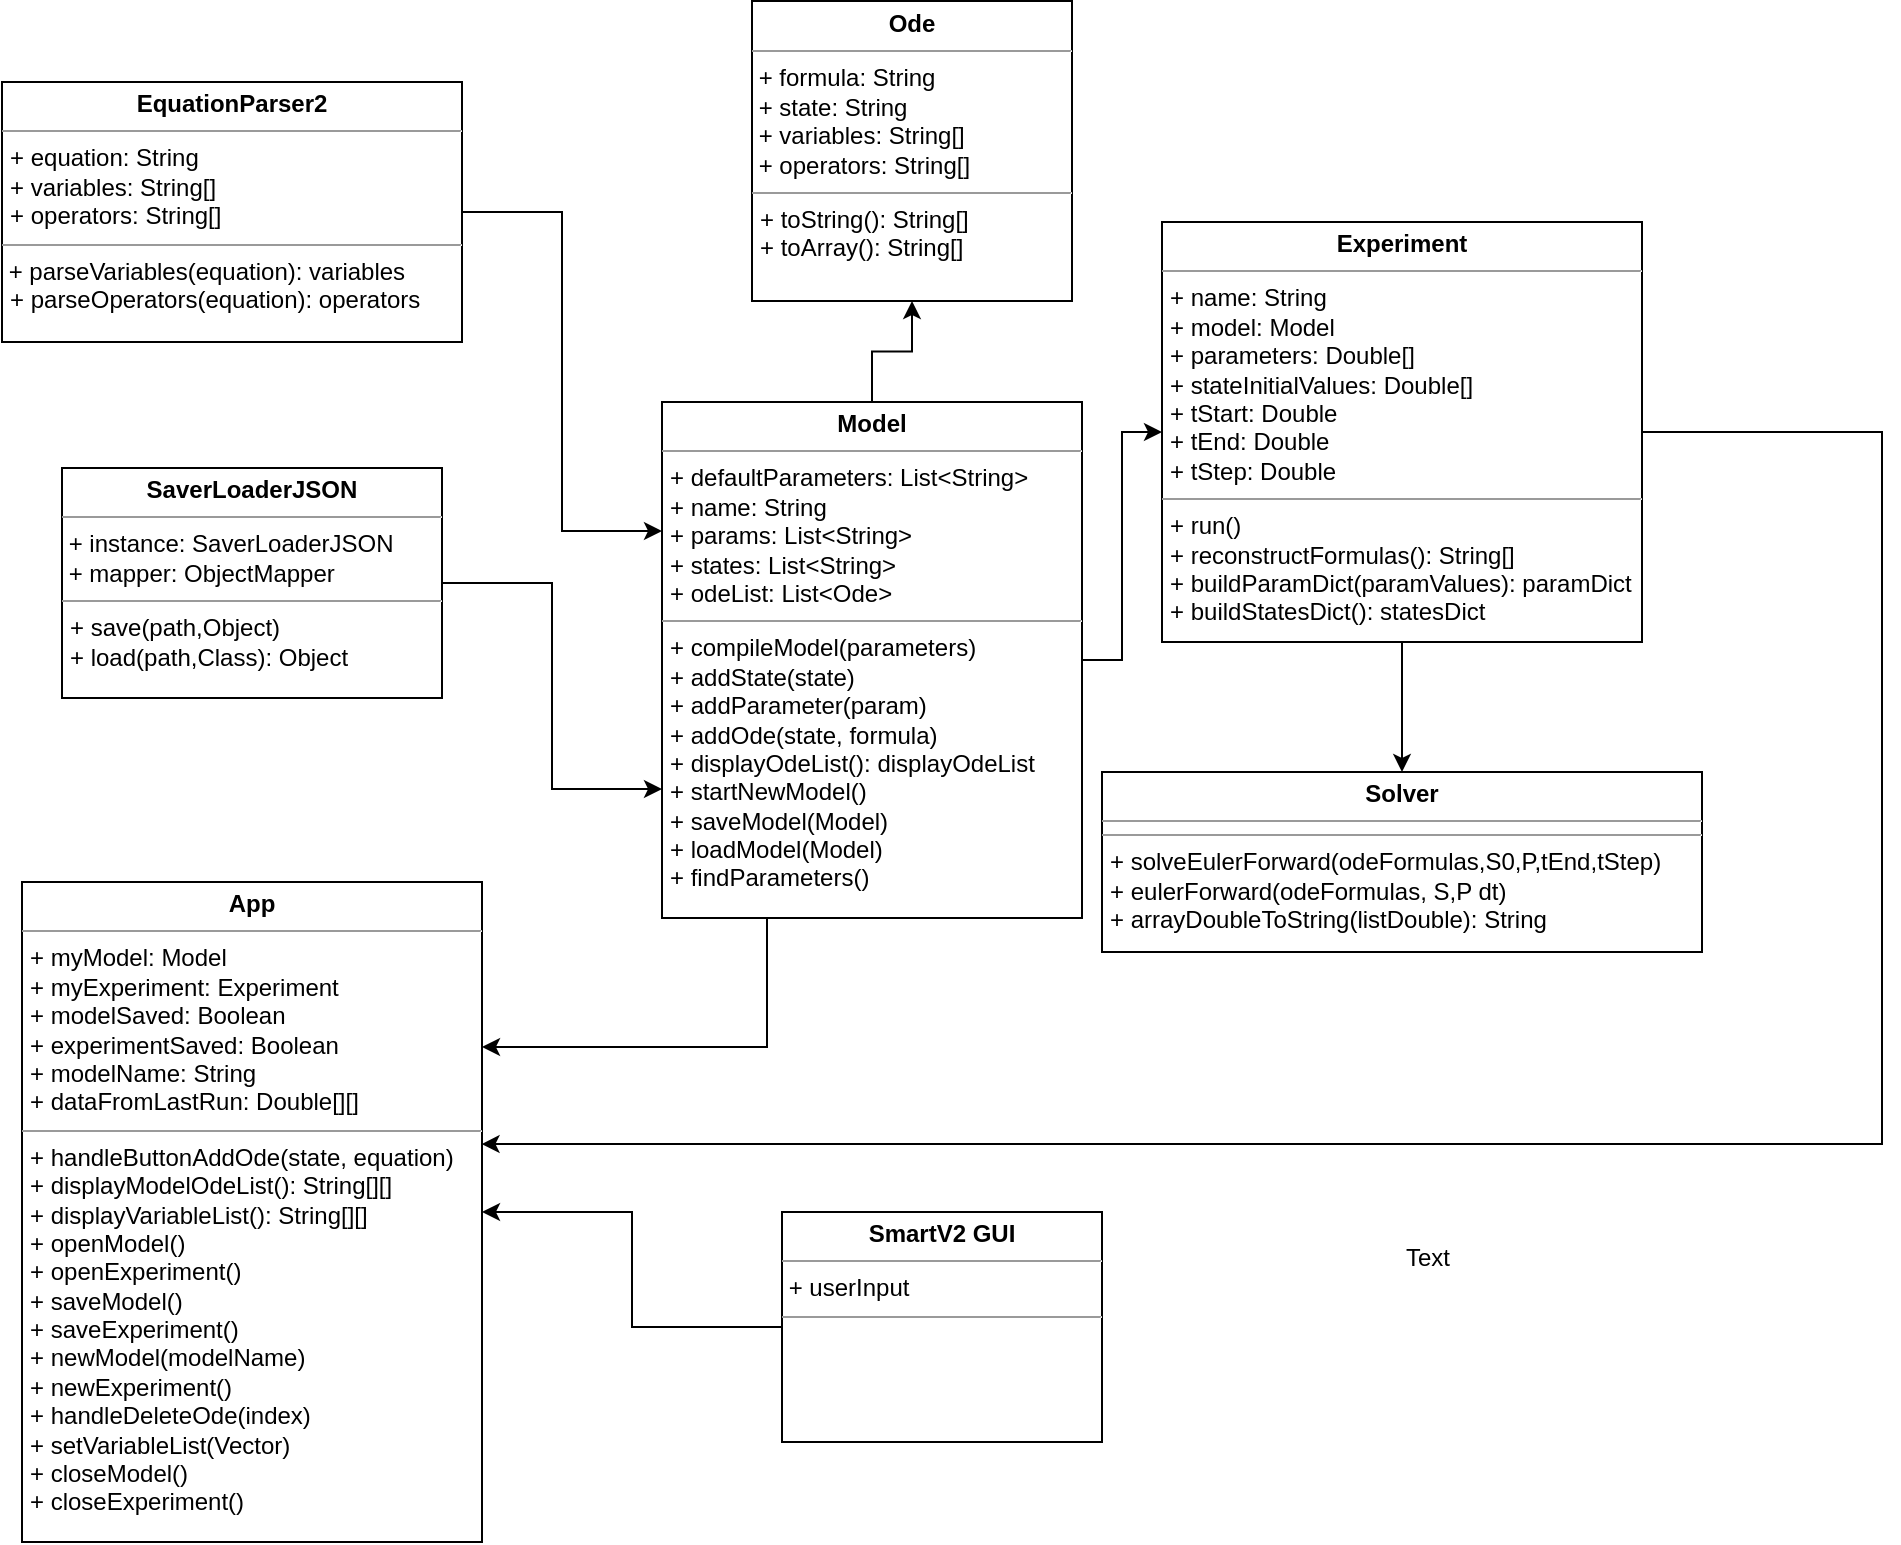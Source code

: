 <mxfile version="10.6.3" type="device"><diagram id="VolU66PEwVLs_OoZyucw" name="Page-1"><mxGraphModel dx="1443" dy="776" grid="1" gridSize="10" guides="1" tooltips="1" connect="1" arrows="1" fold="1" page="1" pageScale="1" pageWidth="850" pageHeight="1100" math="0" shadow="0"><root><mxCell id="0"/><mxCell id="1" parent="0"/><mxCell id="UFyt42PWBdGbFKKvIOAs-10" style="edgeStyle=orthogonalEdgeStyle;rounded=0;orthogonalLoop=1;jettySize=auto;html=1;exitX=1;exitY=0.5;exitDx=0;exitDy=0;entryX=0;entryY=0.25;entryDx=0;entryDy=0;" edge="1" parent="1" source="WSpj7hvJx2e-L3w9OKv6-1" target="WSpj7hvJx2e-L3w9OKv6-7"><mxGeometry relative="1" as="geometry"/></mxCell><mxCell id="WSpj7hvJx2e-L3w9OKv6-1" value="&lt;p style=&quot;margin: 0px ; margin-top: 4px ; text-align: center&quot;&gt;&lt;b&gt;EquationParser2&lt;br&gt;&lt;/b&gt;&lt;/p&gt;&lt;hr size=&quot;1&quot;&gt;&lt;p style=&quot;margin: 0px ; margin-left: 4px&quot;&gt;+ equation: String&lt;/p&gt;&lt;p style=&quot;margin: 0px ; margin-left: 4px&quot;&gt;+ variables: String[]&lt;/p&gt;&lt;p style=&quot;margin: 0px ; margin-left: 4px&quot;&gt;+ operators: String[]&lt;br&gt;&lt;/p&gt;&lt;hr size=&quot;1&quot;&gt;&lt;div&gt;&amp;nbsp;+ parseVariables(equation): variables&lt;/div&gt;&lt;p style=&quot;margin: 0px ; margin-left: 4px&quot;&gt;+ parseOperators(equation): operators&lt;/p&gt;&lt;p style=&quot;margin: 0px ; margin-left: 4px&quot;&gt;&lt;br&gt;&lt;/p&gt;&lt;p style=&quot;margin: 0px ; margin-left: 4px&quot;&gt;&lt;br&gt;&lt;/p&gt;" style="verticalAlign=top;align=left;overflow=fill;fontSize=12;fontFamily=Helvetica;html=1;" parent="1" vertex="1"><mxGeometry x="70" y="40" width="230" height="130" as="geometry"/></mxCell><mxCell id="UFyt42PWBdGbFKKvIOAs-7" style="edgeStyle=orthogonalEdgeStyle;rounded=0;orthogonalLoop=1;jettySize=auto;html=1;" edge="1" parent="1" source="WSpj7hvJx2e-L3w9OKv6-7" target="ZPduI8zJP6J9p0h9z7eY-3"><mxGeometry relative="1" as="geometry"/></mxCell><mxCell id="UFyt42PWBdGbFKKvIOAs-9" value="" style="edgeStyle=orthogonalEdgeStyle;rounded=0;orthogonalLoop=1;jettySize=auto;html=1;" edge="1" parent="1" source="WSpj7hvJx2e-L3w9OKv6-7" target="WSpj7hvJx2e-L3w9OKv6-20"><mxGeometry relative="1" as="geometry"/></mxCell><mxCell id="UFyt42PWBdGbFKKvIOAs-13" style="edgeStyle=orthogonalEdgeStyle;rounded=0;orthogonalLoop=1;jettySize=auto;html=1;exitX=0.25;exitY=1;exitDx=0;exitDy=0;entryX=1;entryY=0.25;entryDx=0;entryDy=0;" edge="1" parent="1" source="WSpj7hvJx2e-L3w9OKv6-7" target="ZPduI8zJP6J9p0h9z7eY-4"><mxGeometry relative="1" as="geometry"/></mxCell><mxCell id="WSpj7hvJx2e-L3w9OKv6-7" value="&lt;p style=&quot;margin: 0px ; margin-top: 4px ; text-align: center&quot;&gt;&lt;b&gt;Model&lt;/b&gt;&lt;/p&gt;&lt;hr size=&quot;1&quot;&gt;&lt;p style=&quot;margin: 0px ; margin-left: 4px&quot;&gt;+ defaultParameters: List&amp;lt;String&amp;gt;&lt;/p&gt;&lt;p style=&quot;margin: 0px ; margin-left: 4px&quot;&gt;+ name: String&lt;/p&gt;&lt;p style=&quot;margin: 0px ; margin-left: 4px&quot;&gt;+ params: List&amp;lt;String&amp;gt;&lt;/p&gt;&lt;p style=&quot;margin: 0px ; margin-left: 4px&quot;&gt;+ states: List&amp;lt;String&amp;gt;&lt;br&gt;&lt;/p&gt;&lt;p style=&quot;margin: 0px ; margin-left: 4px&quot;&gt;+ odeList: List&amp;lt;Ode&amp;gt;&lt;br&gt;&lt;/p&gt;&lt;hr size=&quot;1&quot;&gt;&lt;p style=&quot;margin: 0px ; margin-left: 4px&quot;&gt;+ compileModel(parameters)&lt;/p&gt;&lt;p style=&quot;margin: 0px ; margin-left: 4px&quot;&gt;+ addState(state)&lt;/p&gt;&lt;p style=&quot;margin: 0px ; margin-left: 4px&quot;&gt;+ addParameter(param)&lt;br&gt;&lt;/p&gt;&lt;p style=&quot;margin: 0px ; margin-left: 4px&quot;&gt;+ addOde(state, formula)&lt;br&gt;&lt;/p&gt;&lt;p style=&quot;margin: 0px ; margin-left: 4px&quot;&gt;+ displayOdeList(): displayOdeList&lt;br&gt;&lt;/p&gt;&lt;p style=&quot;margin: 0px ; margin-left: 4px&quot;&gt;+ startNewModel()&lt;br&gt;&lt;/p&gt;&lt;p style=&quot;margin: 0px ; margin-left: 4px&quot;&gt;+ saveModel(Model)&lt;/p&gt;&lt;p style=&quot;margin: 0px ; margin-left: 4px&quot;&gt;+ loadModel(Model)&lt;/p&gt;&lt;p style=&quot;margin: 0px ; margin-left: 4px&quot;&gt;+ findParameters()&lt;br&gt;&lt;/p&gt;" style="verticalAlign=top;align=left;overflow=fill;fontSize=12;fontFamily=Helvetica;html=1;" parent="1" vertex="1"><mxGeometry x="400" y="200" width="210" height="258" as="geometry"/></mxCell><mxCell id="UFyt42PWBdGbFKKvIOAs-8" value="" style="edgeStyle=orthogonalEdgeStyle;rounded=0;orthogonalLoop=1;jettySize=auto;html=1;" edge="1" parent="1" source="WSpj7hvJx2e-L3w9OKv6-20" target="UFyt42PWBdGbFKKvIOAs-1"><mxGeometry relative="1" as="geometry"/></mxCell><mxCell id="UFyt42PWBdGbFKKvIOAs-12" style="edgeStyle=orthogonalEdgeStyle;rounded=0;orthogonalLoop=1;jettySize=auto;html=1;entryX=0.999;entryY=0.397;entryDx=0;entryDy=0;entryPerimeter=0;" edge="1" parent="1" source="WSpj7hvJx2e-L3w9OKv6-20" target="ZPduI8zJP6J9p0h9z7eY-4"><mxGeometry relative="1" as="geometry"><Array as="points"><mxPoint x="1010" y="215"/><mxPoint x="1010" y="571"/></Array></mxGeometry></mxCell><mxCell id="WSpj7hvJx2e-L3w9OKv6-20" value="&lt;p style=&quot;margin: 0px ; margin-top: 4px ; text-align: center&quot;&gt;&lt;b&gt;Experiment&lt;/b&gt;&lt;/p&gt;&lt;hr size=&quot;1&quot;&gt;&lt;p style=&quot;margin: 0px ; margin-left: 4px&quot;&gt;+ name: String&lt;br&gt;&lt;/p&gt;&lt;p style=&quot;margin: 0px ; margin-left: 4px&quot;&gt;+ model: Model&lt;br&gt;&lt;/p&gt;&lt;p style=&quot;margin: 0px ; margin-left: 4px&quot;&gt;+ parameters: Double[]&lt;/p&gt;&lt;p style=&quot;margin: 0px ; margin-left: 4px&quot;&gt;+ stateInitialValues: Double[]&lt;/p&gt;&lt;p style=&quot;margin: 0px ; margin-left: 4px&quot;&gt;+ tStart: Double&lt;/p&gt;&lt;p style=&quot;margin: 0px ; margin-left: 4px&quot;&gt;+ tEnd: Double&lt;/p&gt;&lt;p style=&quot;margin: 0px ; margin-left: 4px&quot;&gt;+ tStep: Double&lt;br&gt;&lt;/p&gt;&lt;hr size=&quot;1&quot;&gt;&lt;p style=&quot;margin: 0px ; margin-left: 4px&quot;&gt;+ run()&lt;/p&gt;&lt;p style=&quot;margin: 0px ; margin-left: 4px&quot;&gt;+ reconstructFormulas(): String[]&lt;br&gt;&lt;/p&gt;&lt;p style=&quot;margin: 0px ; margin-left: 4px&quot;&gt;+ buildParamDict(paramValues): paramDict&lt;/p&gt;&lt;p style=&quot;margin: 0px ; margin-left: 4px&quot;&gt;+ buildStatesDict(): statesDict&lt;br&gt;&lt;/p&gt;&lt;p style=&quot;margin: 0px ; margin-left: 4px&quot;&gt;&lt;br&gt;&lt;/p&gt;" style="verticalAlign=top;align=left;overflow=fill;fontSize=12;fontFamily=Helvetica;html=1;" parent="1" vertex="1"><mxGeometry x="650" y="110" width="240" height="210" as="geometry"/></mxCell><mxCell id="UFyt42PWBdGbFKKvIOAs-5" style="edgeStyle=orthogonalEdgeStyle;rounded=0;orthogonalLoop=1;jettySize=auto;html=1;entryX=0;entryY=0.75;entryDx=0;entryDy=0;" edge="1" parent="1" source="ZPduI8zJP6J9p0h9z7eY-1" target="WSpj7hvJx2e-L3w9OKv6-7"><mxGeometry relative="1" as="geometry"/></mxCell><mxCell id="ZPduI8zJP6J9p0h9z7eY-1" value="&lt;p style=&quot;margin: 0px ; margin-top: 4px ; text-align: center&quot;&gt;&lt;b&gt;SaverLoaderJSON&lt;/b&gt;&lt;/p&gt;&lt;hr size=&quot;1&quot;&gt;&lt;div&gt;&amp;nbsp;+ instance: SaverLoaderJSON&lt;/div&gt;&lt;div&gt;&amp;nbsp;+ mapper: ObjectMapper&lt;br&gt;&lt;/div&gt;&lt;hr size=&quot;1&quot;&gt;&lt;p style=&quot;margin: 0px ; margin-left: 4px&quot;&gt;+ save(path,Object)&lt;br&gt;&lt;/p&gt;&lt;p style=&quot;margin: 0px ; margin-left: 4px&quot;&gt;+ load(path,Class): Object&lt;br&gt;&lt;/p&gt;" style="verticalAlign=top;align=left;overflow=fill;fontSize=12;fontFamily=Helvetica;html=1;" parent="1" vertex="1"><mxGeometry x="100" y="233" width="190" height="115" as="geometry"/></mxCell><mxCell id="ZPduI8zJP6J9p0h9z7eY-3" value="&lt;p style=&quot;margin: 0px ; margin-top: 4px ; text-align: center&quot;&gt;&lt;b&gt;Ode&lt;/b&gt;&lt;/p&gt;&lt;hr size=&quot;1&quot;&gt;&lt;div&gt;&amp;nbsp;+ formula: String&lt;br&gt;&lt;/div&gt;&lt;div&gt;&amp;nbsp;+ state: String&lt;br&gt;&lt;/div&gt;&lt;div&gt;&amp;nbsp;+ variables: String[]&lt;br&gt;&lt;/div&gt;&lt;div&gt;&amp;nbsp;+ operators: String[]&lt;br&gt;&lt;/div&gt;&lt;hr size=&quot;1&quot;&gt;&lt;p style=&quot;margin: 0px ; margin-left: 4px&quot;&gt;+ toString(): String[]&lt;br&gt;&lt;/p&gt;&lt;p style=&quot;margin: 0px ; margin-left: 4px&quot;&gt;+ toArray(): String[]&lt;br&gt;&lt;/p&gt;" style="verticalAlign=top;align=left;overflow=fill;fontSize=12;fontFamily=Helvetica;html=1;" parent="1" vertex="1"><mxGeometry x="445" y="-0.5" width="160" height="150" as="geometry"/></mxCell><mxCell id="ZPduI8zJP6J9p0h9z7eY-4" value="&lt;p style=&quot;margin: 0px ; margin-top: 4px ; text-align: center&quot;&gt;&lt;b&gt;App&lt;/b&gt;&lt;br&gt;&lt;/p&gt;&lt;hr size=&quot;1&quot;&gt;&lt;p style=&quot;margin: 0px ; margin-left: 4px&quot;&gt;+ myModel: Model&lt;br&gt;&lt;/p&gt;&lt;p style=&quot;margin: 0px ; margin-left: 4px&quot;&gt;+ myExperiment: Experiment&lt;/p&gt;&lt;p style=&quot;margin: 0px ; margin-left: 4px&quot;&gt;+ modelSaved: Boolean&lt;/p&gt;&lt;p style=&quot;margin: 0px ; margin-left: 4px&quot;&gt;+ experimentSaved: Boolean&lt;/p&gt;&lt;p style=&quot;margin: 0px ; margin-left: 4px&quot;&gt;+ modelName: String&lt;/p&gt;&lt;p style=&quot;margin: 0px ; margin-left: 4px&quot;&gt;+ dataFromLastRun: Double[][]&lt;/p&gt;&lt;hr size=&quot;1&quot;&gt;&lt;p style=&quot;margin: 0px ; margin-left: 4px&quot;&gt;+ handleButtonAddOde(state, equation)&lt;/p&gt;&lt;p style=&quot;margin: 0px ; margin-left: 4px&quot;&gt;+ displayModelOdeList(): String[][]&lt;br&gt;&lt;/p&gt;&lt;p style=&quot;margin: 0px ; margin-left: 4px&quot;&gt;+ displayVariableList(): String[][]&lt;/p&gt;&lt;p style=&quot;margin: 0px ; margin-left: 4px&quot;&gt;+ openModel()&lt;br&gt;&lt;/p&gt;&lt;p style=&quot;margin: 0px ; margin-left: 4px&quot;&gt;+ openExperiment()&lt;/p&gt;&lt;p style=&quot;margin: 0px ; margin-left: 4px&quot;&gt;+ saveModel()&lt;/p&gt;&lt;p style=&quot;margin: 0px ; margin-left: 4px&quot;&gt;+ saveExperiment()&lt;/p&gt;&lt;p style=&quot;margin: 0px ; margin-left: 4px&quot;&gt;+ newModel(modelName)&lt;/p&gt;&lt;p style=&quot;margin: 0px ; margin-left: 4px&quot;&gt;+ newExperiment()&lt;/p&gt;&lt;p style=&quot;margin: 0px ; margin-left: 4px&quot;&gt;+ handleDeleteOde(index)&lt;/p&gt;&lt;p style=&quot;margin: 0px ; margin-left: 4px&quot;&gt;+ setVariableList(Vector)&lt;/p&gt;&lt;p style=&quot;margin: 0px ; margin-left: 4px&quot;&gt;+ closeModel()&lt;/p&gt;&lt;p style=&quot;margin: 0px ; margin-left: 4px&quot;&gt;+ closeExperiment()&lt;br&gt;&lt;/p&gt;&lt;p style=&quot;margin: 0px ; margin-left: 4px&quot;&gt;&lt;br&gt;&lt;/p&gt;" style="verticalAlign=top;align=left;overflow=fill;fontSize=12;fontFamily=Helvetica;html=1;" parent="1" vertex="1"><mxGeometry x="80" y="440" width="230" height="330" as="geometry"/></mxCell><mxCell id="UFyt42PWBdGbFKKvIOAs-1" value="&lt;p style=&quot;margin: 0px ; margin-top: 4px ; text-align: center&quot;&gt;&lt;b&gt;Solver&lt;/b&gt;&lt;/p&gt;&lt;hr size=&quot;1&quot;&gt;&lt;hr size=&quot;1&quot;&gt;&lt;p style=&quot;margin: 0px ; margin-left: 4px&quot;&gt;+ solveEulerForward(odeFormulas,S0,P,tEnd,tStep)&lt;/p&gt;&lt;p style=&quot;margin: 0px ; margin-left: 4px&quot;&gt;+ eulerForward(odeFormulas, S,P dt)&lt;/p&gt;&lt;p style=&quot;margin: 0px ; margin-left: 4px&quot;&gt;+ arrayDoubleToString(listDouble): String&lt;br&gt;&lt;/p&gt;&lt;p style=&quot;margin: 0px ; margin-left: 4px&quot;&gt;&lt;br&gt;&lt;/p&gt;" style="verticalAlign=top;align=left;overflow=fill;fontSize=12;fontFamily=Helvetica;html=1;" vertex="1" parent="1"><mxGeometry x="620" y="385" width="300" height="90" as="geometry"/></mxCell><mxCell id="UFyt42PWBdGbFKKvIOAs-3" style="edgeStyle=orthogonalEdgeStyle;rounded=0;orthogonalLoop=1;jettySize=auto;html=1;" edge="1" parent="1" source="UFyt42PWBdGbFKKvIOAs-2" target="ZPduI8zJP6J9p0h9z7eY-4"><mxGeometry relative="1" as="geometry"/></mxCell><mxCell id="UFyt42PWBdGbFKKvIOAs-2" value="&lt;p style=&quot;margin: 0px ; margin-top: 4px ; text-align: center&quot;&gt;&lt;b&gt;SmartV2 GUI&lt;br&gt;&lt;/b&gt;&lt;/p&gt;&lt;hr size=&quot;1&quot;&gt;&amp;nbsp;+ userInput&lt;br&gt;&lt;hr size=&quot;1&quot;&gt;" style="verticalAlign=top;align=left;overflow=fill;fontSize=12;fontFamily=Helvetica;html=1;" vertex="1" parent="1"><mxGeometry x="460" y="605" width="160" height="115" as="geometry"/></mxCell><mxCell id="UFyt42PWBdGbFKKvIOAs-14" value="Text" style="text;html=1;resizable=0;points=[];autosize=1;align=left;verticalAlign=top;spacingTop=-4;" vertex="1" parent="1"><mxGeometry x="770" y="618" width="40" height="20" as="geometry"/></mxCell></root></mxGraphModel></diagram></mxfile>